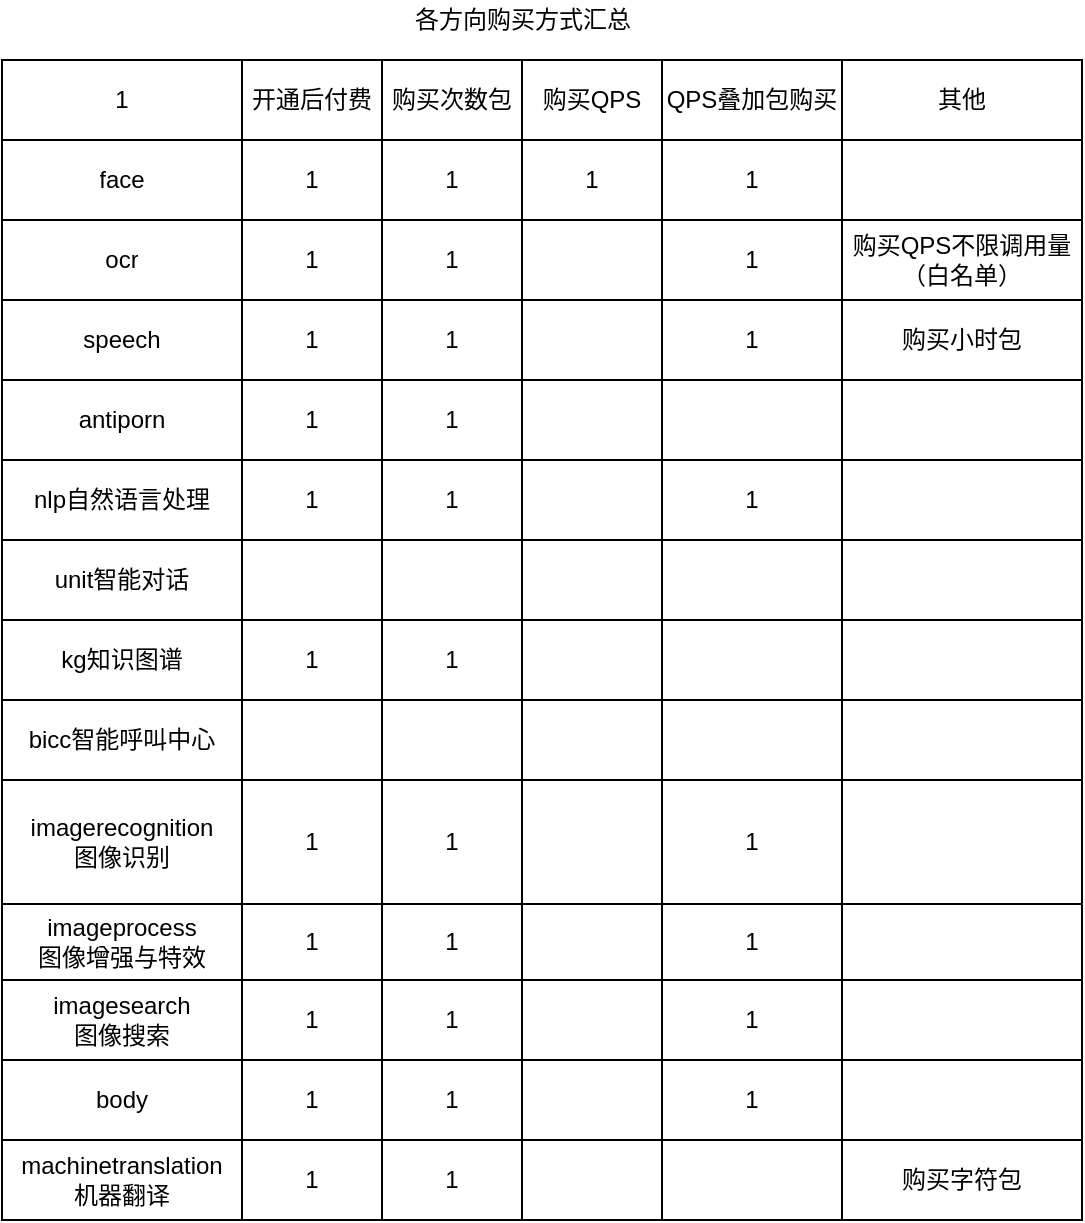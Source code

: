 <mxfile version="15.8.3" type="github">
  <diagram id="WLfL5hOYECxFsfR8NNDy" name="Page-1">
    <mxGraphModel dx="983" dy="548" grid="1" gridSize="10" guides="1" tooltips="1" connect="1" arrows="1" fold="1" page="1" pageScale="1" pageWidth="827" pageHeight="1169" math="0" shadow="0">
      <root>
        <mxCell id="0" />
        <mxCell id="1" parent="0" />
        <mxCell id="mgNQ0i3YI10uA-gyPbjM-2" value="" style="shape=table;startSize=0;container=1;collapsible=0;childLayout=tableLayout;" vertex="1" parent="1">
          <mxGeometry x="180" y="520" width="540" height="422" as="geometry" />
        </mxCell>
        <mxCell id="mgNQ0i3YI10uA-gyPbjM-66" value="" style="shape=partialRectangle;collapsible=0;dropTarget=0;pointerEvents=0;fillColor=none;top=0;left=0;bottom=0;right=0;points=[[0,0.5],[1,0.5]];portConstraint=eastwest;" vertex="1" parent="mgNQ0i3YI10uA-gyPbjM-2">
          <mxGeometry width="540" height="40" as="geometry" />
        </mxCell>
        <mxCell id="mgNQ0i3YI10uA-gyPbjM-67" value="1" style="shape=partialRectangle;html=1;whiteSpace=wrap;connectable=0;overflow=hidden;fillColor=none;top=0;left=0;bottom=0;right=0;pointerEvents=1;" vertex="1" parent="mgNQ0i3YI10uA-gyPbjM-66">
          <mxGeometry width="120" height="40" as="geometry">
            <mxRectangle width="120" height="40" as="alternateBounds" />
          </mxGeometry>
        </mxCell>
        <mxCell id="mgNQ0i3YI10uA-gyPbjM-68" value="开通后付费" style="shape=partialRectangle;html=1;whiteSpace=wrap;connectable=0;overflow=hidden;fillColor=none;top=0;left=0;bottom=0;right=0;pointerEvents=1;" vertex="1" parent="mgNQ0i3YI10uA-gyPbjM-66">
          <mxGeometry x="120" width="70" height="40" as="geometry">
            <mxRectangle width="70" height="40" as="alternateBounds" />
          </mxGeometry>
        </mxCell>
        <mxCell id="mgNQ0i3YI10uA-gyPbjM-69" value="购买次数包" style="shape=partialRectangle;html=1;whiteSpace=wrap;connectable=0;overflow=hidden;fillColor=none;top=0;left=0;bottom=0;right=0;pointerEvents=1;" vertex="1" parent="mgNQ0i3YI10uA-gyPbjM-66">
          <mxGeometry x="190" width="70" height="40" as="geometry">
            <mxRectangle width="70" height="40" as="alternateBounds" />
          </mxGeometry>
        </mxCell>
        <mxCell id="mgNQ0i3YI10uA-gyPbjM-70" value="购买QPS" style="shape=partialRectangle;html=1;whiteSpace=wrap;connectable=0;overflow=hidden;fillColor=none;top=0;left=0;bottom=0;right=0;pointerEvents=1;" vertex="1" parent="mgNQ0i3YI10uA-gyPbjM-66">
          <mxGeometry x="260" width="70" height="40" as="geometry">
            <mxRectangle width="70" height="40" as="alternateBounds" />
          </mxGeometry>
        </mxCell>
        <mxCell id="mgNQ0i3YI10uA-gyPbjM-71" value="QPS叠加包购买" style="shape=partialRectangle;html=1;whiteSpace=wrap;connectable=0;overflow=hidden;fillColor=none;top=0;left=0;bottom=0;right=0;pointerEvents=1;" vertex="1" parent="mgNQ0i3YI10uA-gyPbjM-66">
          <mxGeometry x="330" width="90" height="40" as="geometry">
            <mxRectangle width="90" height="40" as="alternateBounds" />
          </mxGeometry>
        </mxCell>
        <mxCell id="mgNQ0i3YI10uA-gyPbjM-72" value="其他" style="shape=partialRectangle;html=1;whiteSpace=wrap;connectable=0;overflow=hidden;fillColor=none;top=0;left=0;bottom=0;right=0;pointerEvents=1;" vertex="1" parent="mgNQ0i3YI10uA-gyPbjM-66">
          <mxGeometry x="420" width="120" height="40" as="geometry">
            <mxRectangle width="120" height="40" as="alternateBounds" />
          </mxGeometry>
        </mxCell>
        <mxCell id="mgNQ0i3YI10uA-gyPbjM-3" value="" style="shape=partialRectangle;collapsible=0;dropTarget=0;pointerEvents=0;fillColor=none;top=0;left=0;bottom=0;right=0;points=[[0,0.5],[1,0.5]];portConstraint=eastwest;" vertex="1" parent="mgNQ0i3YI10uA-gyPbjM-2">
          <mxGeometry y="40" width="540" height="40" as="geometry" />
        </mxCell>
        <mxCell id="mgNQ0i3YI10uA-gyPbjM-4" value="face" style="shape=partialRectangle;html=1;whiteSpace=wrap;connectable=0;overflow=hidden;fillColor=none;top=0;left=0;bottom=0;right=0;pointerEvents=1;" vertex="1" parent="mgNQ0i3YI10uA-gyPbjM-3">
          <mxGeometry width="120" height="40" as="geometry">
            <mxRectangle width="120" height="40" as="alternateBounds" />
          </mxGeometry>
        </mxCell>
        <mxCell id="mgNQ0i3YI10uA-gyPbjM-5" value="1" style="shape=partialRectangle;html=1;whiteSpace=wrap;connectable=0;overflow=hidden;fillColor=none;top=0;left=0;bottom=0;right=0;pointerEvents=1;" vertex="1" parent="mgNQ0i3YI10uA-gyPbjM-3">
          <mxGeometry x="120" width="70" height="40" as="geometry">
            <mxRectangle width="70" height="40" as="alternateBounds" />
          </mxGeometry>
        </mxCell>
        <mxCell id="mgNQ0i3YI10uA-gyPbjM-6" value="1" style="shape=partialRectangle;html=1;whiteSpace=wrap;connectable=0;overflow=hidden;fillColor=none;top=0;left=0;bottom=0;right=0;pointerEvents=1;" vertex="1" parent="mgNQ0i3YI10uA-gyPbjM-3">
          <mxGeometry x="190" width="70" height="40" as="geometry">
            <mxRectangle width="70" height="40" as="alternateBounds" />
          </mxGeometry>
        </mxCell>
        <mxCell id="mgNQ0i3YI10uA-gyPbjM-7" value="1" style="shape=partialRectangle;html=1;whiteSpace=wrap;connectable=0;overflow=hidden;fillColor=none;top=0;left=0;bottom=0;right=0;pointerEvents=1;" vertex="1" parent="mgNQ0i3YI10uA-gyPbjM-3">
          <mxGeometry x="260" width="70" height="40" as="geometry">
            <mxRectangle width="70" height="40" as="alternateBounds" />
          </mxGeometry>
        </mxCell>
        <mxCell id="mgNQ0i3YI10uA-gyPbjM-8" value="1" style="shape=partialRectangle;html=1;whiteSpace=wrap;connectable=0;overflow=hidden;fillColor=none;top=0;left=0;bottom=0;right=0;pointerEvents=1;" vertex="1" parent="mgNQ0i3YI10uA-gyPbjM-3">
          <mxGeometry x="330" width="90" height="40" as="geometry">
            <mxRectangle width="90" height="40" as="alternateBounds" />
          </mxGeometry>
        </mxCell>
        <mxCell id="mgNQ0i3YI10uA-gyPbjM-9" value="" style="shape=partialRectangle;html=1;whiteSpace=wrap;connectable=0;overflow=hidden;fillColor=none;top=0;left=0;bottom=0;right=0;pointerEvents=1;" vertex="1" parent="mgNQ0i3YI10uA-gyPbjM-3">
          <mxGeometry x="420" width="120" height="40" as="geometry">
            <mxRectangle width="120" height="40" as="alternateBounds" />
          </mxGeometry>
        </mxCell>
        <mxCell id="mgNQ0i3YI10uA-gyPbjM-10" value="" style="shape=partialRectangle;collapsible=0;dropTarget=0;pointerEvents=0;fillColor=none;top=0;left=0;bottom=0;right=0;points=[[0,0.5],[1,0.5]];portConstraint=eastwest;" vertex="1" parent="mgNQ0i3YI10uA-gyPbjM-2">
          <mxGeometry y="80" width="540" height="40" as="geometry" />
        </mxCell>
        <mxCell id="mgNQ0i3YI10uA-gyPbjM-11" value="ocr" style="shape=partialRectangle;html=1;whiteSpace=wrap;connectable=0;overflow=hidden;fillColor=none;top=0;left=0;bottom=0;right=0;pointerEvents=1;" vertex="1" parent="mgNQ0i3YI10uA-gyPbjM-10">
          <mxGeometry width="120" height="40" as="geometry">
            <mxRectangle width="120" height="40" as="alternateBounds" />
          </mxGeometry>
        </mxCell>
        <mxCell id="mgNQ0i3YI10uA-gyPbjM-12" value="1" style="shape=partialRectangle;html=1;whiteSpace=wrap;connectable=0;overflow=hidden;fillColor=none;top=0;left=0;bottom=0;right=0;pointerEvents=1;" vertex="1" parent="mgNQ0i3YI10uA-gyPbjM-10">
          <mxGeometry x="120" width="70" height="40" as="geometry">
            <mxRectangle width="70" height="40" as="alternateBounds" />
          </mxGeometry>
        </mxCell>
        <mxCell id="mgNQ0i3YI10uA-gyPbjM-13" value="1" style="shape=partialRectangle;html=1;whiteSpace=wrap;connectable=0;overflow=hidden;fillColor=none;top=0;left=0;bottom=0;right=0;pointerEvents=1;" vertex="1" parent="mgNQ0i3YI10uA-gyPbjM-10">
          <mxGeometry x="190" width="70" height="40" as="geometry">
            <mxRectangle width="70" height="40" as="alternateBounds" />
          </mxGeometry>
        </mxCell>
        <mxCell id="mgNQ0i3YI10uA-gyPbjM-14" value="" style="shape=partialRectangle;html=1;whiteSpace=wrap;connectable=0;overflow=hidden;fillColor=none;top=0;left=0;bottom=0;right=0;pointerEvents=1;" vertex="1" parent="mgNQ0i3YI10uA-gyPbjM-10">
          <mxGeometry x="260" width="70" height="40" as="geometry">
            <mxRectangle width="70" height="40" as="alternateBounds" />
          </mxGeometry>
        </mxCell>
        <mxCell id="mgNQ0i3YI10uA-gyPbjM-15" value="1" style="shape=partialRectangle;html=1;whiteSpace=wrap;connectable=0;overflow=hidden;fillColor=none;top=0;left=0;bottom=0;right=0;pointerEvents=1;" vertex="1" parent="mgNQ0i3YI10uA-gyPbjM-10">
          <mxGeometry x="330" width="90" height="40" as="geometry">
            <mxRectangle width="90" height="40" as="alternateBounds" />
          </mxGeometry>
        </mxCell>
        <mxCell id="mgNQ0i3YI10uA-gyPbjM-16" value="购买QPS不限调用量（白名单）" style="shape=partialRectangle;html=1;whiteSpace=wrap;connectable=0;overflow=hidden;fillColor=none;top=0;left=0;bottom=0;right=0;pointerEvents=1;" vertex="1" parent="mgNQ0i3YI10uA-gyPbjM-10">
          <mxGeometry x="420" width="120" height="40" as="geometry">
            <mxRectangle width="120" height="40" as="alternateBounds" />
          </mxGeometry>
        </mxCell>
        <mxCell id="mgNQ0i3YI10uA-gyPbjM-17" value="" style="shape=partialRectangle;collapsible=0;dropTarget=0;pointerEvents=0;fillColor=none;top=0;left=0;bottom=0;right=0;points=[[0,0.5],[1,0.5]];portConstraint=eastwest;" vertex="1" parent="mgNQ0i3YI10uA-gyPbjM-2">
          <mxGeometry y="120" width="540" height="40" as="geometry" />
        </mxCell>
        <mxCell id="mgNQ0i3YI10uA-gyPbjM-18" value="speech" style="shape=partialRectangle;html=1;whiteSpace=wrap;connectable=0;overflow=hidden;fillColor=none;top=0;left=0;bottom=0;right=0;pointerEvents=1;" vertex="1" parent="mgNQ0i3YI10uA-gyPbjM-17">
          <mxGeometry width="120" height="40" as="geometry">
            <mxRectangle width="120" height="40" as="alternateBounds" />
          </mxGeometry>
        </mxCell>
        <mxCell id="mgNQ0i3YI10uA-gyPbjM-19" value="1" style="shape=partialRectangle;html=1;whiteSpace=wrap;connectable=0;overflow=hidden;fillColor=none;top=0;left=0;bottom=0;right=0;pointerEvents=1;" vertex="1" parent="mgNQ0i3YI10uA-gyPbjM-17">
          <mxGeometry x="120" width="70" height="40" as="geometry">
            <mxRectangle width="70" height="40" as="alternateBounds" />
          </mxGeometry>
        </mxCell>
        <mxCell id="mgNQ0i3YI10uA-gyPbjM-20" value="1" style="shape=partialRectangle;html=1;whiteSpace=wrap;connectable=0;overflow=hidden;fillColor=none;top=0;left=0;bottom=0;right=0;pointerEvents=1;" vertex="1" parent="mgNQ0i3YI10uA-gyPbjM-17">
          <mxGeometry x="190" width="70" height="40" as="geometry">
            <mxRectangle width="70" height="40" as="alternateBounds" />
          </mxGeometry>
        </mxCell>
        <mxCell id="mgNQ0i3YI10uA-gyPbjM-21" value="" style="shape=partialRectangle;html=1;whiteSpace=wrap;connectable=0;overflow=hidden;fillColor=none;top=0;left=0;bottom=0;right=0;pointerEvents=1;" vertex="1" parent="mgNQ0i3YI10uA-gyPbjM-17">
          <mxGeometry x="260" width="70" height="40" as="geometry">
            <mxRectangle width="70" height="40" as="alternateBounds" />
          </mxGeometry>
        </mxCell>
        <mxCell id="mgNQ0i3YI10uA-gyPbjM-22" value="1" style="shape=partialRectangle;html=1;whiteSpace=wrap;connectable=0;overflow=hidden;fillColor=none;top=0;left=0;bottom=0;right=0;pointerEvents=1;" vertex="1" parent="mgNQ0i3YI10uA-gyPbjM-17">
          <mxGeometry x="330" width="90" height="40" as="geometry">
            <mxRectangle width="90" height="40" as="alternateBounds" />
          </mxGeometry>
        </mxCell>
        <mxCell id="mgNQ0i3YI10uA-gyPbjM-23" value="购买小时包" style="shape=partialRectangle;html=1;whiteSpace=wrap;connectable=0;overflow=hidden;fillColor=none;top=0;left=0;bottom=0;right=0;pointerEvents=1;" vertex="1" parent="mgNQ0i3YI10uA-gyPbjM-17">
          <mxGeometry x="420" width="120" height="40" as="geometry">
            <mxRectangle width="120" height="40" as="alternateBounds" />
          </mxGeometry>
        </mxCell>
        <mxCell id="mgNQ0i3YI10uA-gyPbjM-24" value="" style="shape=partialRectangle;collapsible=0;dropTarget=0;pointerEvents=0;fillColor=none;top=0;left=0;bottom=0;right=0;points=[[0,0.5],[1,0.5]];portConstraint=eastwest;" vertex="1" parent="mgNQ0i3YI10uA-gyPbjM-2">
          <mxGeometry y="160" width="540" height="40" as="geometry" />
        </mxCell>
        <mxCell id="mgNQ0i3YI10uA-gyPbjM-25" value="antiporn" style="shape=partialRectangle;html=1;whiteSpace=wrap;connectable=0;overflow=hidden;fillColor=none;top=0;left=0;bottom=0;right=0;pointerEvents=1;" vertex="1" parent="mgNQ0i3YI10uA-gyPbjM-24">
          <mxGeometry width="120" height="40" as="geometry">
            <mxRectangle width="120" height="40" as="alternateBounds" />
          </mxGeometry>
        </mxCell>
        <mxCell id="mgNQ0i3YI10uA-gyPbjM-26" value="1" style="shape=partialRectangle;html=1;whiteSpace=wrap;connectable=0;overflow=hidden;fillColor=none;top=0;left=0;bottom=0;right=0;pointerEvents=1;" vertex="1" parent="mgNQ0i3YI10uA-gyPbjM-24">
          <mxGeometry x="120" width="70" height="40" as="geometry">
            <mxRectangle width="70" height="40" as="alternateBounds" />
          </mxGeometry>
        </mxCell>
        <mxCell id="mgNQ0i3YI10uA-gyPbjM-27" value="1" style="shape=partialRectangle;html=1;whiteSpace=wrap;connectable=0;overflow=hidden;fillColor=none;top=0;left=0;bottom=0;right=0;pointerEvents=1;" vertex="1" parent="mgNQ0i3YI10uA-gyPbjM-24">
          <mxGeometry x="190" width="70" height="40" as="geometry">
            <mxRectangle width="70" height="40" as="alternateBounds" />
          </mxGeometry>
        </mxCell>
        <mxCell id="mgNQ0i3YI10uA-gyPbjM-28" value="" style="shape=partialRectangle;html=1;whiteSpace=wrap;connectable=0;overflow=hidden;fillColor=none;top=0;left=0;bottom=0;right=0;pointerEvents=1;" vertex="1" parent="mgNQ0i3YI10uA-gyPbjM-24">
          <mxGeometry x="260" width="70" height="40" as="geometry">
            <mxRectangle width="70" height="40" as="alternateBounds" />
          </mxGeometry>
        </mxCell>
        <mxCell id="mgNQ0i3YI10uA-gyPbjM-29" value="" style="shape=partialRectangle;html=1;whiteSpace=wrap;connectable=0;overflow=hidden;fillColor=none;top=0;left=0;bottom=0;right=0;pointerEvents=1;" vertex="1" parent="mgNQ0i3YI10uA-gyPbjM-24">
          <mxGeometry x="330" width="90" height="40" as="geometry">
            <mxRectangle width="90" height="40" as="alternateBounds" />
          </mxGeometry>
        </mxCell>
        <mxCell id="mgNQ0i3YI10uA-gyPbjM-30" value="" style="shape=partialRectangle;html=1;whiteSpace=wrap;connectable=0;overflow=hidden;fillColor=none;top=0;left=0;bottom=0;right=0;pointerEvents=1;" vertex="1" parent="mgNQ0i3YI10uA-gyPbjM-24">
          <mxGeometry x="420" width="120" height="40" as="geometry">
            <mxRectangle width="120" height="40" as="alternateBounds" />
          </mxGeometry>
        </mxCell>
        <mxCell id="mgNQ0i3YI10uA-gyPbjM-31" value="" style="shape=partialRectangle;collapsible=0;dropTarget=0;pointerEvents=0;fillColor=none;top=0;left=0;bottom=0;right=0;points=[[0,0.5],[1,0.5]];portConstraint=eastwest;" vertex="1" parent="mgNQ0i3YI10uA-gyPbjM-2">
          <mxGeometry y="200" width="540" height="40" as="geometry" />
        </mxCell>
        <mxCell id="mgNQ0i3YI10uA-gyPbjM-32" value="nlp自然语言处理" style="shape=partialRectangle;html=1;whiteSpace=wrap;connectable=0;overflow=hidden;fillColor=none;top=0;left=0;bottom=0;right=0;pointerEvents=1;" vertex="1" parent="mgNQ0i3YI10uA-gyPbjM-31">
          <mxGeometry width="120" height="40" as="geometry">
            <mxRectangle width="120" height="40" as="alternateBounds" />
          </mxGeometry>
        </mxCell>
        <mxCell id="mgNQ0i3YI10uA-gyPbjM-33" value="1" style="shape=partialRectangle;html=1;whiteSpace=wrap;connectable=0;overflow=hidden;fillColor=none;top=0;left=0;bottom=0;right=0;pointerEvents=1;" vertex="1" parent="mgNQ0i3YI10uA-gyPbjM-31">
          <mxGeometry x="120" width="70" height="40" as="geometry">
            <mxRectangle width="70" height="40" as="alternateBounds" />
          </mxGeometry>
        </mxCell>
        <mxCell id="mgNQ0i3YI10uA-gyPbjM-34" value="1" style="shape=partialRectangle;html=1;whiteSpace=wrap;connectable=0;overflow=hidden;fillColor=none;top=0;left=0;bottom=0;right=0;pointerEvents=1;" vertex="1" parent="mgNQ0i3YI10uA-gyPbjM-31">
          <mxGeometry x="190" width="70" height="40" as="geometry">
            <mxRectangle width="70" height="40" as="alternateBounds" />
          </mxGeometry>
        </mxCell>
        <mxCell id="mgNQ0i3YI10uA-gyPbjM-35" value="" style="shape=partialRectangle;html=1;whiteSpace=wrap;connectable=0;overflow=hidden;fillColor=none;top=0;left=0;bottom=0;right=0;pointerEvents=1;" vertex="1" parent="mgNQ0i3YI10uA-gyPbjM-31">
          <mxGeometry x="260" width="70" height="40" as="geometry">
            <mxRectangle width="70" height="40" as="alternateBounds" />
          </mxGeometry>
        </mxCell>
        <mxCell id="mgNQ0i3YI10uA-gyPbjM-36" value="1" style="shape=partialRectangle;html=1;whiteSpace=wrap;connectable=0;overflow=hidden;fillColor=none;top=0;left=0;bottom=0;right=0;pointerEvents=1;" vertex="1" parent="mgNQ0i3YI10uA-gyPbjM-31">
          <mxGeometry x="330" width="90" height="40" as="geometry">
            <mxRectangle width="90" height="40" as="alternateBounds" />
          </mxGeometry>
        </mxCell>
        <mxCell id="mgNQ0i3YI10uA-gyPbjM-37" value="" style="shape=partialRectangle;html=1;whiteSpace=wrap;connectable=0;overflow=hidden;fillColor=none;top=0;left=0;bottom=0;right=0;pointerEvents=1;" vertex="1" parent="mgNQ0i3YI10uA-gyPbjM-31">
          <mxGeometry x="420" width="120" height="40" as="geometry">
            <mxRectangle width="120" height="40" as="alternateBounds" />
          </mxGeometry>
        </mxCell>
        <mxCell id="mgNQ0i3YI10uA-gyPbjM-38" value="" style="shape=partialRectangle;collapsible=0;dropTarget=0;pointerEvents=0;fillColor=none;top=0;left=0;bottom=0;right=0;points=[[0,0.5],[1,0.5]];portConstraint=eastwest;" vertex="1" parent="mgNQ0i3YI10uA-gyPbjM-2">
          <mxGeometry y="240" width="540" height="40" as="geometry" />
        </mxCell>
        <mxCell id="mgNQ0i3YI10uA-gyPbjM-39" value="unit智能对话" style="shape=partialRectangle;html=1;whiteSpace=wrap;connectable=0;overflow=hidden;fillColor=none;top=0;left=0;bottom=0;right=0;pointerEvents=1;" vertex="1" parent="mgNQ0i3YI10uA-gyPbjM-38">
          <mxGeometry width="120" height="40" as="geometry">
            <mxRectangle width="120" height="40" as="alternateBounds" />
          </mxGeometry>
        </mxCell>
        <mxCell id="mgNQ0i3YI10uA-gyPbjM-40" value="" style="shape=partialRectangle;html=1;whiteSpace=wrap;connectable=0;overflow=hidden;fillColor=none;top=0;left=0;bottom=0;right=0;pointerEvents=1;" vertex="1" parent="mgNQ0i3YI10uA-gyPbjM-38">
          <mxGeometry x="120" width="70" height="40" as="geometry">
            <mxRectangle width="70" height="40" as="alternateBounds" />
          </mxGeometry>
        </mxCell>
        <mxCell id="mgNQ0i3YI10uA-gyPbjM-41" value="" style="shape=partialRectangle;html=1;whiteSpace=wrap;connectable=0;overflow=hidden;fillColor=none;top=0;left=0;bottom=0;right=0;pointerEvents=1;" vertex="1" parent="mgNQ0i3YI10uA-gyPbjM-38">
          <mxGeometry x="190" width="70" height="40" as="geometry">
            <mxRectangle width="70" height="40" as="alternateBounds" />
          </mxGeometry>
        </mxCell>
        <mxCell id="mgNQ0i3YI10uA-gyPbjM-42" value="" style="shape=partialRectangle;html=1;whiteSpace=wrap;connectable=0;overflow=hidden;fillColor=none;top=0;left=0;bottom=0;right=0;pointerEvents=1;" vertex="1" parent="mgNQ0i3YI10uA-gyPbjM-38">
          <mxGeometry x="260" width="70" height="40" as="geometry">
            <mxRectangle width="70" height="40" as="alternateBounds" />
          </mxGeometry>
        </mxCell>
        <mxCell id="mgNQ0i3YI10uA-gyPbjM-43" value="" style="shape=partialRectangle;html=1;whiteSpace=wrap;connectable=0;overflow=hidden;fillColor=none;top=0;left=0;bottom=0;right=0;pointerEvents=1;" vertex="1" parent="mgNQ0i3YI10uA-gyPbjM-38">
          <mxGeometry x="330" width="90" height="40" as="geometry">
            <mxRectangle width="90" height="40" as="alternateBounds" />
          </mxGeometry>
        </mxCell>
        <mxCell id="mgNQ0i3YI10uA-gyPbjM-44" value="" style="shape=partialRectangle;html=1;whiteSpace=wrap;connectable=0;overflow=hidden;fillColor=none;top=0;left=0;bottom=0;right=0;pointerEvents=1;" vertex="1" parent="mgNQ0i3YI10uA-gyPbjM-38">
          <mxGeometry x="420" width="120" height="40" as="geometry">
            <mxRectangle width="120" height="40" as="alternateBounds" />
          </mxGeometry>
        </mxCell>
        <mxCell id="mgNQ0i3YI10uA-gyPbjM-45" value="" style="shape=partialRectangle;collapsible=0;dropTarget=0;pointerEvents=0;fillColor=none;top=0;left=0;bottom=0;right=0;points=[[0,0.5],[1,0.5]];portConstraint=eastwest;" vertex="1" parent="mgNQ0i3YI10uA-gyPbjM-2">
          <mxGeometry y="280" width="540" height="40" as="geometry" />
        </mxCell>
        <mxCell id="mgNQ0i3YI10uA-gyPbjM-46" value="kg知识图谱" style="shape=partialRectangle;html=1;whiteSpace=wrap;connectable=0;overflow=hidden;fillColor=none;top=0;left=0;bottom=0;right=0;pointerEvents=1;" vertex="1" parent="mgNQ0i3YI10uA-gyPbjM-45">
          <mxGeometry width="120" height="40" as="geometry">
            <mxRectangle width="120" height="40" as="alternateBounds" />
          </mxGeometry>
        </mxCell>
        <mxCell id="mgNQ0i3YI10uA-gyPbjM-47" value="1" style="shape=partialRectangle;html=1;whiteSpace=wrap;connectable=0;overflow=hidden;fillColor=none;top=0;left=0;bottom=0;right=0;pointerEvents=1;" vertex="1" parent="mgNQ0i3YI10uA-gyPbjM-45">
          <mxGeometry x="120" width="70" height="40" as="geometry">
            <mxRectangle width="70" height="40" as="alternateBounds" />
          </mxGeometry>
        </mxCell>
        <mxCell id="mgNQ0i3YI10uA-gyPbjM-48" value="1" style="shape=partialRectangle;html=1;whiteSpace=wrap;connectable=0;overflow=hidden;fillColor=none;top=0;left=0;bottom=0;right=0;pointerEvents=1;" vertex="1" parent="mgNQ0i3YI10uA-gyPbjM-45">
          <mxGeometry x="190" width="70" height="40" as="geometry">
            <mxRectangle width="70" height="40" as="alternateBounds" />
          </mxGeometry>
        </mxCell>
        <mxCell id="mgNQ0i3YI10uA-gyPbjM-49" value="" style="shape=partialRectangle;html=1;whiteSpace=wrap;connectable=0;overflow=hidden;fillColor=none;top=0;left=0;bottom=0;right=0;pointerEvents=1;" vertex="1" parent="mgNQ0i3YI10uA-gyPbjM-45">
          <mxGeometry x="260" width="70" height="40" as="geometry">
            <mxRectangle width="70" height="40" as="alternateBounds" />
          </mxGeometry>
        </mxCell>
        <mxCell id="mgNQ0i3YI10uA-gyPbjM-50" value="" style="shape=partialRectangle;html=1;whiteSpace=wrap;connectable=0;overflow=hidden;fillColor=none;top=0;left=0;bottom=0;right=0;pointerEvents=1;" vertex="1" parent="mgNQ0i3YI10uA-gyPbjM-45">
          <mxGeometry x="330" width="90" height="40" as="geometry">
            <mxRectangle width="90" height="40" as="alternateBounds" />
          </mxGeometry>
        </mxCell>
        <mxCell id="mgNQ0i3YI10uA-gyPbjM-51" value="" style="shape=partialRectangle;html=1;whiteSpace=wrap;connectable=0;overflow=hidden;fillColor=none;top=0;left=0;bottom=0;right=0;pointerEvents=1;" vertex="1" parent="mgNQ0i3YI10uA-gyPbjM-45">
          <mxGeometry x="420" width="120" height="40" as="geometry">
            <mxRectangle width="120" height="40" as="alternateBounds" />
          </mxGeometry>
        </mxCell>
        <mxCell id="mgNQ0i3YI10uA-gyPbjM-52" value="" style="shape=partialRectangle;collapsible=0;dropTarget=0;pointerEvents=0;fillColor=none;top=0;left=0;bottom=0;right=0;points=[[0,0.5],[1,0.5]];portConstraint=eastwest;" vertex="1" parent="mgNQ0i3YI10uA-gyPbjM-2">
          <mxGeometry y="320" width="540" height="40" as="geometry" />
        </mxCell>
        <mxCell id="mgNQ0i3YI10uA-gyPbjM-53" value="bicc智能呼叫中心" style="shape=partialRectangle;html=1;whiteSpace=wrap;connectable=0;overflow=hidden;fillColor=none;top=0;left=0;bottom=0;right=0;pointerEvents=1;" vertex="1" parent="mgNQ0i3YI10uA-gyPbjM-52">
          <mxGeometry width="120" height="40" as="geometry">
            <mxRectangle width="120" height="40" as="alternateBounds" />
          </mxGeometry>
        </mxCell>
        <mxCell id="mgNQ0i3YI10uA-gyPbjM-54" value="" style="shape=partialRectangle;html=1;whiteSpace=wrap;connectable=0;overflow=hidden;fillColor=none;top=0;left=0;bottom=0;right=0;pointerEvents=1;" vertex="1" parent="mgNQ0i3YI10uA-gyPbjM-52">
          <mxGeometry x="120" width="70" height="40" as="geometry">
            <mxRectangle width="70" height="40" as="alternateBounds" />
          </mxGeometry>
        </mxCell>
        <mxCell id="mgNQ0i3YI10uA-gyPbjM-55" value="" style="shape=partialRectangle;html=1;whiteSpace=wrap;connectable=0;overflow=hidden;fillColor=none;top=0;left=0;bottom=0;right=0;pointerEvents=1;" vertex="1" parent="mgNQ0i3YI10uA-gyPbjM-52">
          <mxGeometry x="190" width="70" height="40" as="geometry">
            <mxRectangle width="70" height="40" as="alternateBounds" />
          </mxGeometry>
        </mxCell>
        <mxCell id="mgNQ0i3YI10uA-gyPbjM-56" value="" style="shape=partialRectangle;html=1;whiteSpace=wrap;connectable=0;overflow=hidden;fillColor=none;top=0;left=0;bottom=0;right=0;pointerEvents=1;" vertex="1" parent="mgNQ0i3YI10uA-gyPbjM-52">
          <mxGeometry x="260" width="70" height="40" as="geometry">
            <mxRectangle width="70" height="40" as="alternateBounds" />
          </mxGeometry>
        </mxCell>
        <mxCell id="mgNQ0i3YI10uA-gyPbjM-57" value="" style="shape=partialRectangle;html=1;whiteSpace=wrap;connectable=0;overflow=hidden;fillColor=none;top=0;left=0;bottom=0;right=0;pointerEvents=1;" vertex="1" parent="mgNQ0i3YI10uA-gyPbjM-52">
          <mxGeometry x="330" width="90" height="40" as="geometry">
            <mxRectangle width="90" height="40" as="alternateBounds" />
          </mxGeometry>
        </mxCell>
        <mxCell id="mgNQ0i3YI10uA-gyPbjM-58" value="" style="shape=partialRectangle;html=1;whiteSpace=wrap;connectable=0;overflow=hidden;fillColor=none;top=0;left=0;bottom=0;right=0;pointerEvents=1;" vertex="1" parent="mgNQ0i3YI10uA-gyPbjM-52">
          <mxGeometry x="420" width="120" height="40" as="geometry">
            <mxRectangle width="120" height="40" as="alternateBounds" />
          </mxGeometry>
        </mxCell>
        <mxCell id="mgNQ0i3YI10uA-gyPbjM-59" value="" style="shape=partialRectangle;collapsible=0;dropTarget=0;pointerEvents=0;fillColor=none;top=0;left=0;bottom=0;right=0;points=[[0,0.5],[1,0.5]];portConstraint=eastwest;" vertex="1" parent="mgNQ0i3YI10uA-gyPbjM-2">
          <mxGeometry y="360" width="540" height="62" as="geometry" />
        </mxCell>
        <mxCell id="mgNQ0i3YI10uA-gyPbjM-60" value="imagerecognition&lt;br&gt;图像识别" style="shape=partialRectangle;html=1;whiteSpace=wrap;connectable=0;overflow=hidden;fillColor=none;top=0;left=0;bottom=0;right=0;pointerEvents=1;" vertex="1" parent="mgNQ0i3YI10uA-gyPbjM-59">
          <mxGeometry width="120" height="62" as="geometry">
            <mxRectangle width="120" height="62" as="alternateBounds" />
          </mxGeometry>
        </mxCell>
        <mxCell id="mgNQ0i3YI10uA-gyPbjM-61" value="1" style="shape=partialRectangle;html=1;whiteSpace=wrap;connectable=0;overflow=hidden;fillColor=none;top=0;left=0;bottom=0;right=0;pointerEvents=1;" vertex="1" parent="mgNQ0i3YI10uA-gyPbjM-59">
          <mxGeometry x="120" width="70" height="62" as="geometry">
            <mxRectangle width="70" height="62" as="alternateBounds" />
          </mxGeometry>
        </mxCell>
        <mxCell id="mgNQ0i3YI10uA-gyPbjM-62" value="1" style="shape=partialRectangle;html=1;whiteSpace=wrap;connectable=0;overflow=hidden;fillColor=none;top=0;left=0;bottom=0;right=0;pointerEvents=1;" vertex="1" parent="mgNQ0i3YI10uA-gyPbjM-59">
          <mxGeometry x="190" width="70" height="62" as="geometry">
            <mxRectangle width="70" height="62" as="alternateBounds" />
          </mxGeometry>
        </mxCell>
        <mxCell id="mgNQ0i3YI10uA-gyPbjM-63" value="" style="shape=partialRectangle;html=1;whiteSpace=wrap;connectable=0;overflow=hidden;fillColor=none;top=0;left=0;bottom=0;right=0;pointerEvents=1;" vertex="1" parent="mgNQ0i3YI10uA-gyPbjM-59">
          <mxGeometry x="260" width="70" height="62" as="geometry">
            <mxRectangle width="70" height="62" as="alternateBounds" />
          </mxGeometry>
        </mxCell>
        <mxCell id="mgNQ0i3YI10uA-gyPbjM-64" value="1" style="shape=partialRectangle;html=1;whiteSpace=wrap;connectable=0;overflow=hidden;fillColor=none;top=0;left=0;bottom=0;right=0;pointerEvents=1;" vertex="1" parent="mgNQ0i3YI10uA-gyPbjM-59">
          <mxGeometry x="330" width="90" height="62" as="geometry">
            <mxRectangle width="90" height="62" as="alternateBounds" />
          </mxGeometry>
        </mxCell>
        <mxCell id="mgNQ0i3YI10uA-gyPbjM-65" value="" style="shape=partialRectangle;html=1;whiteSpace=wrap;connectable=0;overflow=hidden;fillColor=none;top=0;left=0;bottom=0;right=0;pointerEvents=1;" vertex="1" parent="mgNQ0i3YI10uA-gyPbjM-59">
          <mxGeometry x="420" width="120" height="62" as="geometry">
            <mxRectangle width="120" height="62" as="alternateBounds" />
          </mxGeometry>
        </mxCell>
        <mxCell id="mgNQ0i3YI10uA-gyPbjM-73" value="" style="shape=table;startSize=0;container=1;collapsible=0;childLayout=tableLayout;" vertex="1" parent="1">
          <mxGeometry x="180" y="942" width="540" height="78" as="geometry" />
        </mxCell>
        <mxCell id="mgNQ0i3YI10uA-gyPbjM-74" value="" style="shape=partialRectangle;collapsible=0;dropTarget=0;pointerEvents=0;fillColor=none;top=0;left=0;bottom=0;right=0;points=[[0,0.5],[1,0.5]];portConstraint=eastwest;" vertex="1" parent="mgNQ0i3YI10uA-gyPbjM-73">
          <mxGeometry width="540" height="38" as="geometry" />
        </mxCell>
        <mxCell id="mgNQ0i3YI10uA-gyPbjM-75" value="imageprocess&lt;br&gt;图像增强与特效" style="shape=partialRectangle;html=1;whiteSpace=wrap;connectable=0;overflow=hidden;fillColor=none;top=0;left=0;bottom=0;right=0;pointerEvents=1;" vertex="1" parent="mgNQ0i3YI10uA-gyPbjM-74">
          <mxGeometry width="120" height="38" as="geometry">
            <mxRectangle width="120" height="38" as="alternateBounds" />
          </mxGeometry>
        </mxCell>
        <mxCell id="mgNQ0i3YI10uA-gyPbjM-76" value="1" style="shape=partialRectangle;html=1;whiteSpace=wrap;connectable=0;overflow=hidden;fillColor=none;top=0;left=0;bottom=0;right=0;pointerEvents=1;" vertex="1" parent="mgNQ0i3YI10uA-gyPbjM-74">
          <mxGeometry x="120" width="70" height="38" as="geometry">
            <mxRectangle width="70" height="38" as="alternateBounds" />
          </mxGeometry>
        </mxCell>
        <mxCell id="mgNQ0i3YI10uA-gyPbjM-77" value="1" style="shape=partialRectangle;html=1;whiteSpace=wrap;connectable=0;overflow=hidden;fillColor=none;top=0;left=0;bottom=0;right=0;pointerEvents=1;" vertex="1" parent="mgNQ0i3YI10uA-gyPbjM-74">
          <mxGeometry x="190" width="70" height="38" as="geometry">
            <mxRectangle width="70" height="38" as="alternateBounds" />
          </mxGeometry>
        </mxCell>
        <mxCell id="mgNQ0i3YI10uA-gyPbjM-78" value="" style="shape=partialRectangle;html=1;whiteSpace=wrap;connectable=0;overflow=hidden;fillColor=none;top=0;left=0;bottom=0;right=0;pointerEvents=1;" vertex="1" parent="mgNQ0i3YI10uA-gyPbjM-74">
          <mxGeometry x="260" width="70" height="38" as="geometry">
            <mxRectangle width="70" height="38" as="alternateBounds" />
          </mxGeometry>
        </mxCell>
        <mxCell id="mgNQ0i3YI10uA-gyPbjM-79" value="1" style="shape=partialRectangle;html=1;whiteSpace=wrap;connectable=0;overflow=hidden;fillColor=none;top=0;left=0;bottom=0;right=0;pointerEvents=1;" vertex="1" parent="mgNQ0i3YI10uA-gyPbjM-74">
          <mxGeometry x="330" width="90" height="38" as="geometry">
            <mxRectangle width="90" height="38" as="alternateBounds" />
          </mxGeometry>
        </mxCell>
        <mxCell id="mgNQ0i3YI10uA-gyPbjM-80" value="" style="shape=partialRectangle;html=1;whiteSpace=wrap;connectable=0;overflow=hidden;fillColor=none;top=0;left=0;bottom=0;right=0;pointerEvents=1;" vertex="1" parent="mgNQ0i3YI10uA-gyPbjM-74">
          <mxGeometry x="420" width="120" height="38" as="geometry">
            <mxRectangle width="120" height="38" as="alternateBounds" />
          </mxGeometry>
        </mxCell>
        <mxCell id="mgNQ0i3YI10uA-gyPbjM-81" value="" style="shape=partialRectangle;collapsible=0;dropTarget=0;pointerEvents=0;fillColor=none;top=0;left=0;bottom=0;right=0;points=[[0,0.5],[1,0.5]];portConstraint=eastwest;" vertex="1" parent="mgNQ0i3YI10uA-gyPbjM-73">
          <mxGeometry y="38" width="540" height="40" as="geometry" />
        </mxCell>
        <mxCell id="mgNQ0i3YI10uA-gyPbjM-82" value="imagesearch&lt;br&gt;图像搜索" style="shape=partialRectangle;html=1;whiteSpace=wrap;connectable=0;overflow=hidden;fillColor=none;top=0;left=0;bottom=0;right=0;pointerEvents=1;" vertex="1" parent="mgNQ0i3YI10uA-gyPbjM-81">
          <mxGeometry width="120" height="40" as="geometry">
            <mxRectangle width="120" height="40" as="alternateBounds" />
          </mxGeometry>
        </mxCell>
        <mxCell id="mgNQ0i3YI10uA-gyPbjM-83" value="1" style="shape=partialRectangle;html=1;whiteSpace=wrap;connectable=0;overflow=hidden;fillColor=none;top=0;left=0;bottom=0;right=0;pointerEvents=1;" vertex="1" parent="mgNQ0i3YI10uA-gyPbjM-81">
          <mxGeometry x="120" width="70" height="40" as="geometry">
            <mxRectangle width="70" height="40" as="alternateBounds" />
          </mxGeometry>
        </mxCell>
        <mxCell id="mgNQ0i3YI10uA-gyPbjM-84" value="1" style="shape=partialRectangle;html=1;whiteSpace=wrap;connectable=0;overflow=hidden;fillColor=none;top=0;left=0;bottom=0;right=0;pointerEvents=1;" vertex="1" parent="mgNQ0i3YI10uA-gyPbjM-81">
          <mxGeometry x="190" width="70" height="40" as="geometry">
            <mxRectangle width="70" height="40" as="alternateBounds" />
          </mxGeometry>
        </mxCell>
        <mxCell id="mgNQ0i3YI10uA-gyPbjM-85" value="" style="shape=partialRectangle;html=1;whiteSpace=wrap;connectable=0;overflow=hidden;fillColor=none;top=0;left=0;bottom=0;right=0;pointerEvents=1;" vertex="1" parent="mgNQ0i3YI10uA-gyPbjM-81">
          <mxGeometry x="260" width="70" height="40" as="geometry">
            <mxRectangle width="70" height="40" as="alternateBounds" />
          </mxGeometry>
        </mxCell>
        <mxCell id="mgNQ0i3YI10uA-gyPbjM-86" value="1" style="shape=partialRectangle;html=1;whiteSpace=wrap;connectable=0;overflow=hidden;fillColor=none;top=0;left=0;bottom=0;right=0;pointerEvents=1;" vertex="1" parent="mgNQ0i3YI10uA-gyPbjM-81">
          <mxGeometry x="330" width="90" height="40" as="geometry">
            <mxRectangle width="90" height="40" as="alternateBounds" />
          </mxGeometry>
        </mxCell>
        <mxCell id="mgNQ0i3YI10uA-gyPbjM-87" value="" style="shape=partialRectangle;html=1;whiteSpace=wrap;connectable=0;overflow=hidden;fillColor=none;top=0;left=0;bottom=0;right=0;pointerEvents=1;" vertex="1" parent="mgNQ0i3YI10uA-gyPbjM-81">
          <mxGeometry x="420" width="120" height="40" as="geometry">
            <mxRectangle width="120" height="40" as="alternateBounds" />
          </mxGeometry>
        </mxCell>
        <mxCell id="mgNQ0i3YI10uA-gyPbjM-88" value="" style="shape=table;startSize=0;container=1;collapsible=0;childLayout=tableLayout;fontColor=#000000;" vertex="1" parent="1">
          <mxGeometry x="180" y="1020" width="540" height="80" as="geometry" />
        </mxCell>
        <mxCell id="mgNQ0i3YI10uA-gyPbjM-89" value="" style="shape=partialRectangle;collapsible=0;dropTarget=0;pointerEvents=0;fillColor=none;top=0;left=0;bottom=0;right=0;points=[[0,0.5],[1,0.5]];portConstraint=eastwest;fontColor=#000000;" vertex="1" parent="mgNQ0i3YI10uA-gyPbjM-88">
          <mxGeometry width="540" height="40" as="geometry" />
        </mxCell>
        <mxCell id="mgNQ0i3YI10uA-gyPbjM-90" value="body" style="shape=partialRectangle;html=1;whiteSpace=wrap;connectable=0;overflow=hidden;fillColor=none;top=0;left=0;bottom=0;right=0;pointerEvents=1;fontColor=#000000;" vertex="1" parent="mgNQ0i3YI10uA-gyPbjM-89">
          <mxGeometry width="120" height="40" as="geometry">
            <mxRectangle width="120" height="40" as="alternateBounds" />
          </mxGeometry>
        </mxCell>
        <mxCell id="mgNQ0i3YI10uA-gyPbjM-91" value="1" style="shape=partialRectangle;html=1;whiteSpace=wrap;connectable=0;overflow=hidden;fillColor=none;top=0;left=0;bottom=0;right=0;pointerEvents=1;fontColor=#000000;" vertex="1" parent="mgNQ0i3YI10uA-gyPbjM-89">
          <mxGeometry x="120" width="70" height="40" as="geometry">
            <mxRectangle width="70" height="40" as="alternateBounds" />
          </mxGeometry>
        </mxCell>
        <mxCell id="mgNQ0i3YI10uA-gyPbjM-92" value="1" style="shape=partialRectangle;html=1;whiteSpace=wrap;connectable=0;overflow=hidden;fillColor=none;top=0;left=0;bottom=0;right=0;pointerEvents=1;fontColor=#000000;" vertex="1" parent="mgNQ0i3YI10uA-gyPbjM-89">
          <mxGeometry x="190" width="70" height="40" as="geometry">
            <mxRectangle width="70" height="40" as="alternateBounds" />
          </mxGeometry>
        </mxCell>
        <mxCell id="mgNQ0i3YI10uA-gyPbjM-93" value="" style="shape=partialRectangle;html=1;whiteSpace=wrap;connectable=0;overflow=hidden;fillColor=none;top=0;left=0;bottom=0;right=0;pointerEvents=1;fontColor=#000000;" vertex="1" parent="mgNQ0i3YI10uA-gyPbjM-89">
          <mxGeometry x="260" width="70" height="40" as="geometry">
            <mxRectangle width="70" height="40" as="alternateBounds" />
          </mxGeometry>
        </mxCell>
        <mxCell id="mgNQ0i3YI10uA-gyPbjM-94" value="1" style="shape=partialRectangle;html=1;whiteSpace=wrap;connectable=0;overflow=hidden;fillColor=none;top=0;left=0;bottom=0;right=0;pointerEvents=1;fontColor=#000000;" vertex="1" parent="mgNQ0i3YI10uA-gyPbjM-89">
          <mxGeometry x="330" width="90" height="40" as="geometry">
            <mxRectangle width="90" height="40" as="alternateBounds" />
          </mxGeometry>
        </mxCell>
        <mxCell id="mgNQ0i3YI10uA-gyPbjM-95" value="" style="shape=partialRectangle;html=1;whiteSpace=wrap;connectable=0;overflow=hidden;fillColor=none;top=0;left=0;bottom=0;right=0;pointerEvents=1;fontColor=#000000;" vertex="1" parent="mgNQ0i3YI10uA-gyPbjM-89">
          <mxGeometry x="420" width="120" height="40" as="geometry">
            <mxRectangle width="120" height="40" as="alternateBounds" />
          </mxGeometry>
        </mxCell>
        <mxCell id="mgNQ0i3YI10uA-gyPbjM-96" value="" style="shape=partialRectangle;collapsible=0;dropTarget=0;pointerEvents=0;fillColor=none;top=0;left=0;bottom=0;right=0;points=[[0,0.5],[1,0.5]];portConstraint=eastwest;fontColor=#000000;" vertex="1" parent="mgNQ0i3YI10uA-gyPbjM-88">
          <mxGeometry y="40" width="540" height="40" as="geometry" />
        </mxCell>
        <mxCell id="mgNQ0i3YI10uA-gyPbjM-97" value="machinetranslation&lt;br&gt;机器翻译" style="shape=partialRectangle;html=1;whiteSpace=wrap;connectable=0;overflow=hidden;fillColor=none;top=0;left=0;bottom=0;right=0;pointerEvents=1;fontColor=#000000;" vertex="1" parent="mgNQ0i3YI10uA-gyPbjM-96">
          <mxGeometry width="120" height="40" as="geometry">
            <mxRectangle width="120" height="40" as="alternateBounds" />
          </mxGeometry>
        </mxCell>
        <mxCell id="mgNQ0i3YI10uA-gyPbjM-98" value="1" style="shape=partialRectangle;html=1;whiteSpace=wrap;connectable=0;overflow=hidden;fillColor=none;top=0;left=0;bottom=0;right=0;pointerEvents=1;fontColor=#000000;" vertex="1" parent="mgNQ0i3YI10uA-gyPbjM-96">
          <mxGeometry x="120" width="70" height="40" as="geometry">
            <mxRectangle width="70" height="40" as="alternateBounds" />
          </mxGeometry>
        </mxCell>
        <mxCell id="mgNQ0i3YI10uA-gyPbjM-99" value="1" style="shape=partialRectangle;html=1;whiteSpace=wrap;connectable=0;overflow=hidden;fillColor=none;top=0;left=0;bottom=0;right=0;pointerEvents=1;fontColor=#000000;" vertex="1" parent="mgNQ0i3YI10uA-gyPbjM-96">
          <mxGeometry x="190" width="70" height="40" as="geometry">
            <mxRectangle width="70" height="40" as="alternateBounds" />
          </mxGeometry>
        </mxCell>
        <mxCell id="mgNQ0i3YI10uA-gyPbjM-100" value="" style="shape=partialRectangle;html=1;whiteSpace=wrap;connectable=0;overflow=hidden;fillColor=none;top=0;left=0;bottom=0;right=0;pointerEvents=1;fontColor=#000000;" vertex="1" parent="mgNQ0i3YI10uA-gyPbjM-96">
          <mxGeometry x="260" width="70" height="40" as="geometry">
            <mxRectangle width="70" height="40" as="alternateBounds" />
          </mxGeometry>
        </mxCell>
        <mxCell id="mgNQ0i3YI10uA-gyPbjM-101" value="" style="shape=partialRectangle;html=1;whiteSpace=wrap;connectable=0;overflow=hidden;fillColor=none;top=0;left=0;bottom=0;right=0;pointerEvents=1;fontColor=#000000;" vertex="1" parent="mgNQ0i3YI10uA-gyPbjM-96">
          <mxGeometry x="330" width="90" height="40" as="geometry">
            <mxRectangle width="90" height="40" as="alternateBounds" />
          </mxGeometry>
        </mxCell>
        <mxCell id="mgNQ0i3YI10uA-gyPbjM-102" value="购买字符包" style="shape=partialRectangle;html=1;whiteSpace=wrap;connectable=0;overflow=hidden;fillColor=none;top=0;left=0;bottom=0;right=0;pointerEvents=1;fontColor=#000000;" vertex="1" parent="mgNQ0i3YI10uA-gyPbjM-96">
          <mxGeometry x="420" width="120" height="40" as="geometry">
            <mxRectangle width="120" height="40" as="alternateBounds" />
          </mxGeometry>
        </mxCell>
        <mxCell id="mgNQ0i3YI10uA-gyPbjM-153" value="各方向购买方式汇总" style="text;html=1;align=center;verticalAlign=middle;resizable=0;points=[];autosize=1;strokeColor=none;fillColor=none;fontColor=#000000;" vertex="1" parent="1">
          <mxGeometry x="380" y="490" width="120" height="20" as="geometry" />
        </mxCell>
      </root>
    </mxGraphModel>
  </diagram>
</mxfile>
